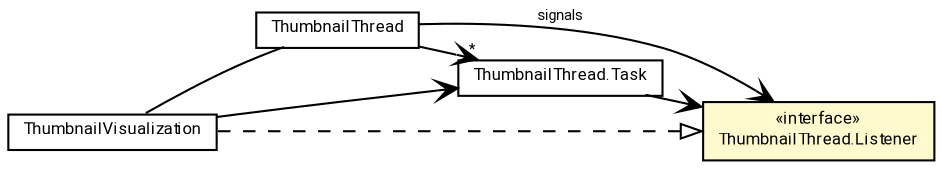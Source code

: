 #!/usr/local/bin/dot
#
# Class diagram 
# Generated by UMLGraph version R5_7_2-60-g0e99a6 (http://www.spinellis.gr/umlgraph/)
#

digraph G {
	graph [fontnames="svg"]
	edge [fontname="Roboto",fontsize=7,labelfontname="Roboto",labelfontsize=7,color="black"];
	node [fontname="Roboto",fontcolor="black",fontsize=8,shape=plaintext,margin=0,width=0,height=0];
	nodesep=0.15;
	ranksep=0.25;
	rankdir=LR;
	// de.lmu.ifi.dbs.elki.visualization.visualizers.thumbs.ThumbnailVisualization
	c10221474 [label=<<table title="de.lmu.ifi.dbs.elki.visualization.visualizers.thumbs.ThumbnailVisualization" border="0" cellborder="1" cellspacing="0" cellpadding="2" href="ThumbnailVisualization.html" target="_parent">
		<tr><td><table border="0" cellspacing="0" cellpadding="1">
		<tr><td align="center" balign="center"> <font face="Roboto">ThumbnailVisualization</font> </td></tr>
		</table></td></tr>
		</table>>, URL="ThumbnailVisualization.html"];
	// de.lmu.ifi.dbs.elki.visualization.visualizers.thumbs.ThumbnailThread
	c10221475 [label=<<table title="de.lmu.ifi.dbs.elki.visualization.visualizers.thumbs.ThumbnailThread" border="0" cellborder="1" cellspacing="0" cellpadding="2" href="ThumbnailThread.html" target="_parent">
		<tr><td><table border="0" cellspacing="0" cellpadding="1">
		<tr><td align="center" balign="center"> <font face="Roboto">ThumbnailThread</font> </td></tr>
		</table></td></tr>
		</table>>, URL="ThumbnailThread.html"];
	// de.lmu.ifi.dbs.elki.visualization.visualizers.thumbs.ThumbnailThread.Task
	c10221476 [label=<<table title="de.lmu.ifi.dbs.elki.visualization.visualizers.thumbs.ThumbnailThread.Task" border="0" cellborder="1" cellspacing="0" cellpadding="2" href="ThumbnailThread.Task.html" target="_parent">
		<tr><td><table border="0" cellspacing="0" cellpadding="1">
		<tr><td align="center" balign="center"> <font face="Roboto">ThumbnailThread.Task</font> </td></tr>
		</table></td></tr>
		</table>>, URL="ThumbnailThread.Task.html"];
	// de.lmu.ifi.dbs.elki.visualization.visualizers.thumbs.ThumbnailThread.Listener
	c10221477 [label=<<table title="de.lmu.ifi.dbs.elki.visualization.visualizers.thumbs.ThumbnailThread.Listener" border="0" cellborder="1" cellspacing="0" cellpadding="2" bgcolor="lemonChiffon" href="ThumbnailThread.Listener.html" target="_parent">
		<tr><td><table border="0" cellspacing="0" cellpadding="1">
		<tr><td align="center" balign="center"> &#171;interface&#187; </td></tr>
		<tr><td align="center" balign="center"> <font face="Roboto">ThumbnailThread.Listener</font> </td></tr>
		</table></td></tr>
		</table>>, URL="ThumbnailThread.Listener.html"];
	// de.lmu.ifi.dbs.elki.visualization.visualizers.thumbs.ThumbnailVisualization implements de.lmu.ifi.dbs.elki.visualization.visualizers.thumbs.ThumbnailThread.Listener
	c10221477 -> c10221474 [arrowtail=empty,style=dashed,dir=back,weight=9];
	// de.lmu.ifi.dbs.elki.visualization.visualizers.thumbs.ThumbnailVisualization assoc de.lmu.ifi.dbs.elki.visualization.visualizers.thumbs.ThumbnailThread
	c10221474 -> c10221475 [arrowhead=none,weight=2];
	// de.lmu.ifi.dbs.elki.visualization.visualizers.thumbs.ThumbnailThread navassoc de.lmu.ifi.dbs.elki.visualization.visualizers.thumbs.ThumbnailThread.Listener
	c10221475 -> c10221477 [arrowhead=open,weight=1,label="signals"];
	// de.lmu.ifi.dbs.elki.visualization.visualizers.thumbs.ThumbnailVisualization navassoc de.lmu.ifi.dbs.elki.visualization.visualizers.thumbs.ThumbnailThread.Task
	c10221474 -> c10221476 [arrowhead=open,weight=1];
	// de.lmu.ifi.dbs.elki.visualization.visualizers.thumbs.ThumbnailThread navassoc de.lmu.ifi.dbs.elki.visualization.visualizers.thumbs.ThumbnailThread.Task
	c10221475 -> c10221476 [arrowhead=open,weight=1,headlabel="*"];
	// de.lmu.ifi.dbs.elki.visualization.visualizers.thumbs.ThumbnailThread.Task navassoc de.lmu.ifi.dbs.elki.visualization.visualizers.thumbs.ThumbnailThread.Listener
	c10221476 -> c10221477 [arrowhead=open,weight=1];
}

